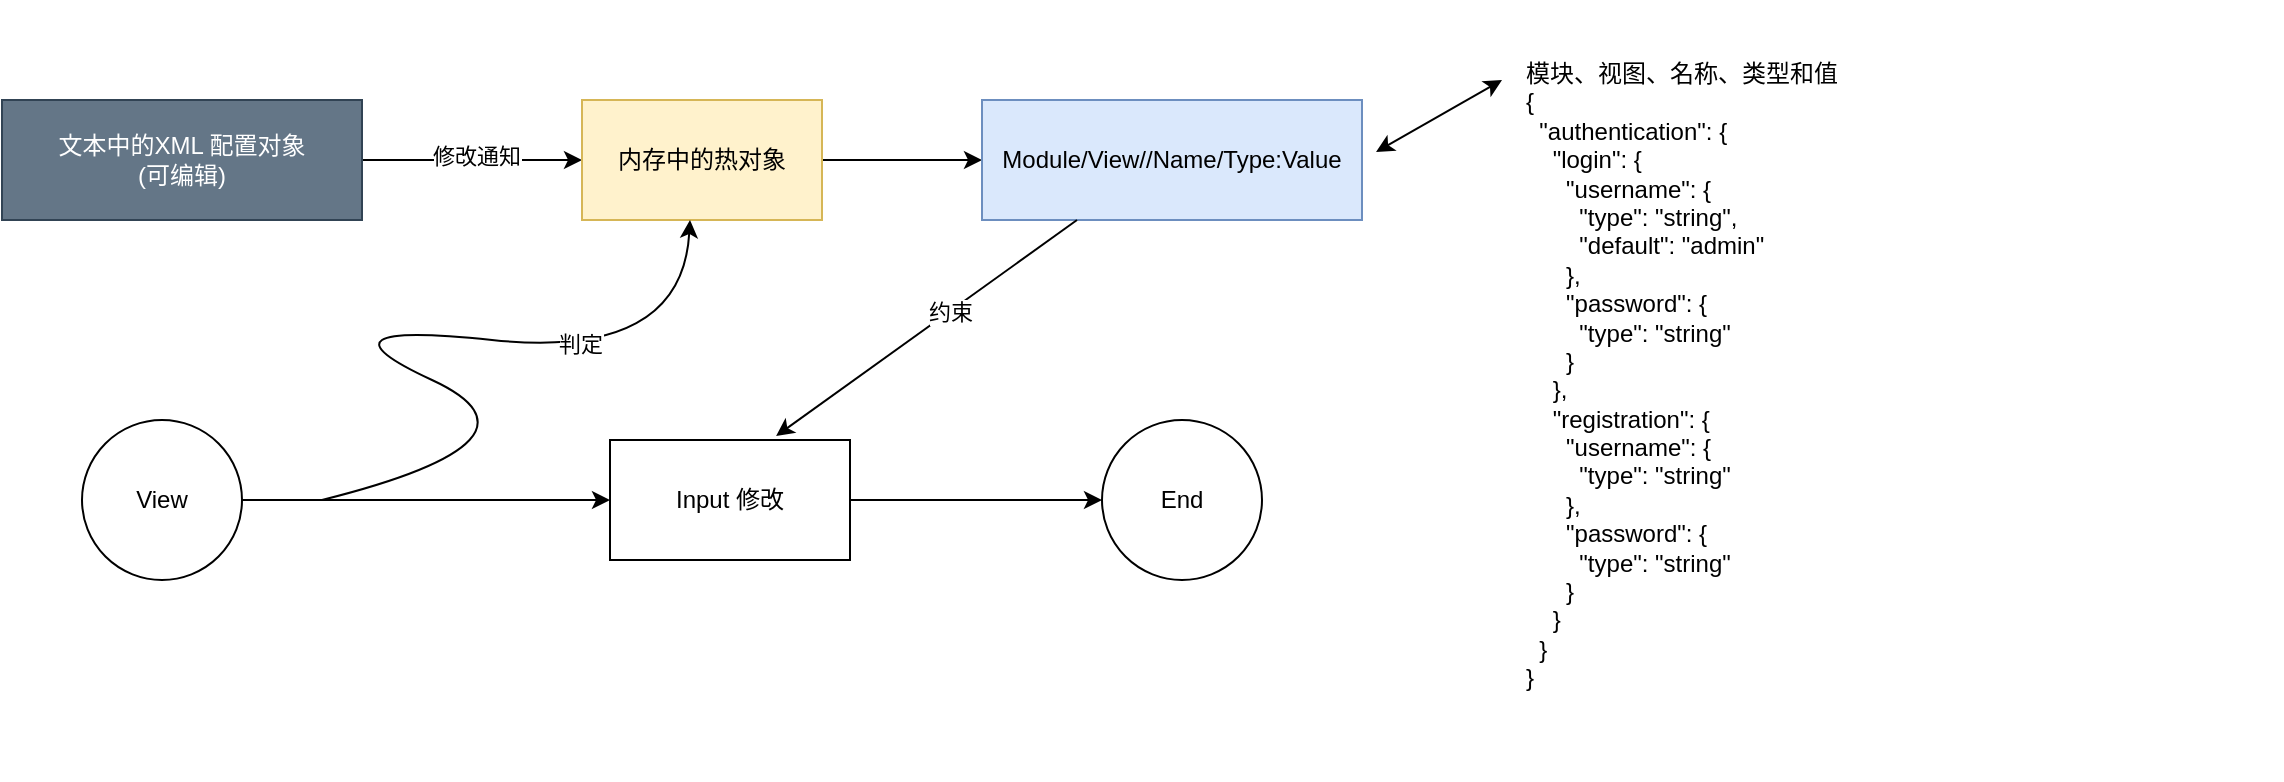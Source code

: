 <mxfile version="22.0.4" type="github">
  <diagram name="第 1 页" id="V0TIpi6mokTJa5kS5onZ">
    <mxGraphModel dx="1434" dy="790" grid="1" gridSize="10" guides="1" tooltips="1" connect="1" arrows="1" fold="1" page="1" pageScale="1" pageWidth="827" pageHeight="1169" math="0" shadow="0">
      <root>
        <mxCell id="0" />
        <mxCell id="1" parent="0" />
        <mxCell id="emABKG5DKzfL5J5faoHv-3" value="" style="edgeStyle=orthogonalEdgeStyle;rounded=0;orthogonalLoop=1;jettySize=auto;html=1;" edge="1" parent="1" source="emABKG5DKzfL5J5faoHv-1" target="emABKG5DKzfL5J5faoHv-2">
          <mxGeometry relative="1" as="geometry" />
        </mxCell>
        <mxCell id="emABKG5DKzfL5J5faoHv-4" value="修改通知" style="edgeLabel;html=1;align=center;verticalAlign=middle;resizable=0;points=[];" vertex="1" connectable="0" parent="emABKG5DKzfL5J5faoHv-3">
          <mxGeometry x="0.025" y="2" relative="1" as="geometry">
            <mxPoint as="offset" />
          </mxGeometry>
        </mxCell>
        <mxCell id="emABKG5DKzfL5J5faoHv-1" value="文本中的XML 配置对象&lt;br&gt;(可编辑)" style="rounded=0;whiteSpace=wrap;html=1;fillColor=#647687;fontColor=#ffffff;strokeColor=#314354;" vertex="1" parent="1">
          <mxGeometry x="50" y="150" width="180" height="60" as="geometry" />
        </mxCell>
        <mxCell id="emABKG5DKzfL5J5faoHv-6" value="" style="edgeStyle=orthogonalEdgeStyle;rounded=0;orthogonalLoop=1;jettySize=auto;html=1;" edge="1" parent="1" source="emABKG5DKzfL5J5faoHv-2" target="emABKG5DKzfL5J5faoHv-5">
          <mxGeometry relative="1" as="geometry" />
        </mxCell>
        <mxCell id="emABKG5DKzfL5J5faoHv-2" value="内存中的热对象" style="rounded=0;whiteSpace=wrap;html=1;fillColor=#fff2cc;strokeColor=#d6b656;" vertex="1" parent="1">
          <mxGeometry x="340" y="150" width="120" height="60" as="geometry" />
        </mxCell>
        <mxCell id="emABKG5DKzfL5J5faoHv-5" value="Module/View//Name/Type:Value" style="whiteSpace=wrap;html=1;rounded=0;fillColor=#dae8fc;strokeColor=#6c8ebf;" vertex="1" parent="1">
          <mxGeometry x="540" y="150" width="190" height="60" as="geometry" />
        </mxCell>
        <mxCell id="emABKG5DKzfL5J5faoHv-9" value="" style="edgeStyle=orthogonalEdgeStyle;rounded=0;orthogonalLoop=1;jettySize=auto;html=1;" edge="1" parent="1" source="emABKG5DKzfL5J5faoHv-7" target="emABKG5DKzfL5J5faoHv-8">
          <mxGeometry relative="1" as="geometry" />
        </mxCell>
        <mxCell id="emABKG5DKzfL5J5faoHv-7" value="View" style="ellipse;whiteSpace=wrap;html=1;aspect=fixed;" vertex="1" parent="1">
          <mxGeometry x="90" y="310" width="80" height="80" as="geometry" />
        </mxCell>
        <mxCell id="emABKG5DKzfL5J5faoHv-11" value="" style="edgeStyle=orthogonalEdgeStyle;rounded=0;orthogonalLoop=1;jettySize=auto;html=1;" edge="1" parent="1" source="emABKG5DKzfL5J5faoHv-8" target="emABKG5DKzfL5J5faoHv-10">
          <mxGeometry relative="1" as="geometry" />
        </mxCell>
        <mxCell id="emABKG5DKzfL5J5faoHv-8" value="Input 修改" style="whiteSpace=wrap;html=1;" vertex="1" parent="1">
          <mxGeometry x="354" y="320" width="120" height="60" as="geometry" />
        </mxCell>
        <mxCell id="emABKG5DKzfL5J5faoHv-10" value="End" style="ellipse;whiteSpace=wrap;html=1;" vertex="1" parent="1">
          <mxGeometry x="600" y="310" width="80" height="80" as="geometry" />
        </mxCell>
        <mxCell id="emABKG5DKzfL5J5faoHv-12" value="" style="curved=1;endArrow=classic;html=1;rounded=0;entryX=0.45;entryY=1;entryDx=0;entryDy=0;entryPerimeter=0;" edge="1" parent="1" target="emABKG5DKzfL5J5faoHv-2">
          <mxGeometry width="50" height="50" relative="1" as="geometry">
            <mxPoint x="210" y="350" as="sourcePoint" />
            <mxPoint x="390" y="220" as="targetPoint" />
            <Array as="points">
              <mxPoint x="330" y="320" />
              <mxPoint x="200" y="260" />
              <mxPoint x="390" y="280" />
            </Array>
          </mxGeometry>
        </mxCell>
        <mxCell id="emABKG5DKzfL5J5faoHv-16" value="判定" style="edgeLabel;html=1;align=center;verticalAlign=middle;resizable=0;points=[];" vertex="1" connectable="0" parent="emABKG5DKzfL5J5faoHv-12">
          <mxGeometry x="0.539" y="3" relative="1" as="geometry">
            <mxPoint as="offset" />
          </mxGeometry>
        </mxCell>
        <mxCell id="emABKG5DKzfL5J5faoHv-14" value="" style="endArrow=classic;html=1;rounded=0;exitX=0.25;exitY=1;exitDx=0;exitDy=0;entryX=0.692;entryY=-0.033;entryDx=0;entryDy=0;entryPerimeter=0;" edge="1" parent="1" source="emABKG5DKzfL5J5faoHv-5" target="emABKG5DKzfL5J5faoHv-8">
          <mxGeometry width="50" height="50" relative="1" as="geometry">
            <mxPoint x="390" y="330" as="sourcePoint" />
            <mxPoint x="500" y="250" as="targetPoint" />
          </mxGeometry>
        </mxCell>
        <mxCell id="emABKG5DKzfL5J5faoHv-15" value="约束" style="edgeLabel;html=1;align=center;verticalAlign=middle;resizable=0;points=[];" vertex="1" connectable="0" parent="emABKG5DKzfL5J5faoHv-14">
          <mxGeometry x="-0.145" relative="1" as="geometry">
            <mxPoint as="offset" />
          </mxGeometry>
        </mxCell>
        <mxCell id="emABKG5DKzfL5J5faoHv-17" value="&lt;div&gt;&lt;div&gt;模块、视图、名称、类型和值&lt;br&gt;&lt;/div&gt;&lt;div&gt;{&lt;/div&gt;&lt;div&gt;&amp;nbsp; &quot;authentication&quot;: {&lt;/div&gt;&lt;div&gt;&amp;nbsp; &amp;nbsp; &quot;login&quot;: {&lt;/div&gt;&lt;div&gt;&amp;nbsp; &amp;nbsp; &amp;nbsp; &quot;username&quot;: {&lt;/div&gt;&lt;div&gt;&amp;nbsp; &amp;nbsp; &amp;nbsp; &amp;nbsp; &quot;type&quot;: &quot;string&quot;,&lt;/div&gt;&lt;div&gt;&amp;nbsp; &amp;nbsp; &amp;nbsp; &amp;nbsp; &quot;default&quot;: &quot;admin&quot;&lt;/div&gt;&lt;div&gt;&amp;nbsp; &amp;nbsp; &amp;nbsp; },&lt;/div&gt;&lt;div&gt;&amp;nbsp; &amp;nbsp; &amp;nbsp; &quot;password&quot;: {&lt;/div&gt;&lt;div&gt;&amp;nbsp; &amp;nbsp; &amp;nbsp; &amp;nbsp; &quot;type&quot;: &quot;string&quot;&lt;/div&gt;&lt;div&gt;&amp;nbsp; &amp;nbsp; &amp;nbsp; }&lt;/div&gt;&lt;div&gt;&amp;nbsp; &amp;nbsp; },&lt;/div&gt;&lt;div&gt;&amp;nbsp; &amp;nbsp; &quot;registration&quot;: {&lt;/div&gt;&lt;div&gt;&amp;nbsp; &amp;nbsp; &amp;nbsp; &quot;username&quot;: {&lt;/div&gt;&lt;div&gt;&amp;nbsp; &amp;nbsp; &amp;nbsp; &amp;nbsp; &quot;type&quot;: &quot;string&quot;&lt;/div&gt;&lt;div&gt;&amp;nbsp; &amp;nbsp; &amp;nbsp; },&lt;/div&gt;&lt;div&gt;&amp;nbsp; &amp;nbsp; &amp;nbsp; &quot;password&quot;: {&lt;/div&gt;&lt;div&gt;&amp;nbsp; &amp;nbsp; &amp;nbsp; &amp;nbsp; &quot;type&quot;: &quot;string&quot;&lt;/div&gt;&lt;div&gt;&amp;nbsp; &amp;nbsp; &amp;nbsp; }&lt;/div&gt;&lt;div&gt;&amp;nbsp; &amp;nbsp; }&lt;/div&gt;&lt;div&gt;&amp;nbsp; }&lt;/div&gt;&lt;div&gt;}&lt;/div&gt;&lt;/div&gt;&lt;div&gt;&lt;br&gt;&lt;/div&gt;" style="text;html=1;strokeColor=none;fillColor=none;align=left;verticalAlign=middle;whiteSpace=wrap;rounded=0;" vertex="1" parent="1">
          <mxGeometry x="810" y="100" width="380" height="390" as="geometry" />
        </mxCell>
        <mxCell id="emABKG5DKzfL5J5faoHv-18" value="" style="endArrow=classic;startArrow=classic;html=1;rounded=0;exitX=1.037;exitY=0.433;exitDx=0;exitDy=0;exitPerimeter=0;" edge="1" parent="1" source="emABKG5DKzfL5J5faoHv-5">
          <mxGeometry width="50" height="50" relative="1" as="geometry">
            <mxPoint x="750" y="190" as="sourcePoint" />
            <mxPoint x="800" y="140" as="targetPoint" />
          </mxGeometry>
        </mxCell>
      </root>
    </mxGraphModel>
  </diagram>
</mxfile>
